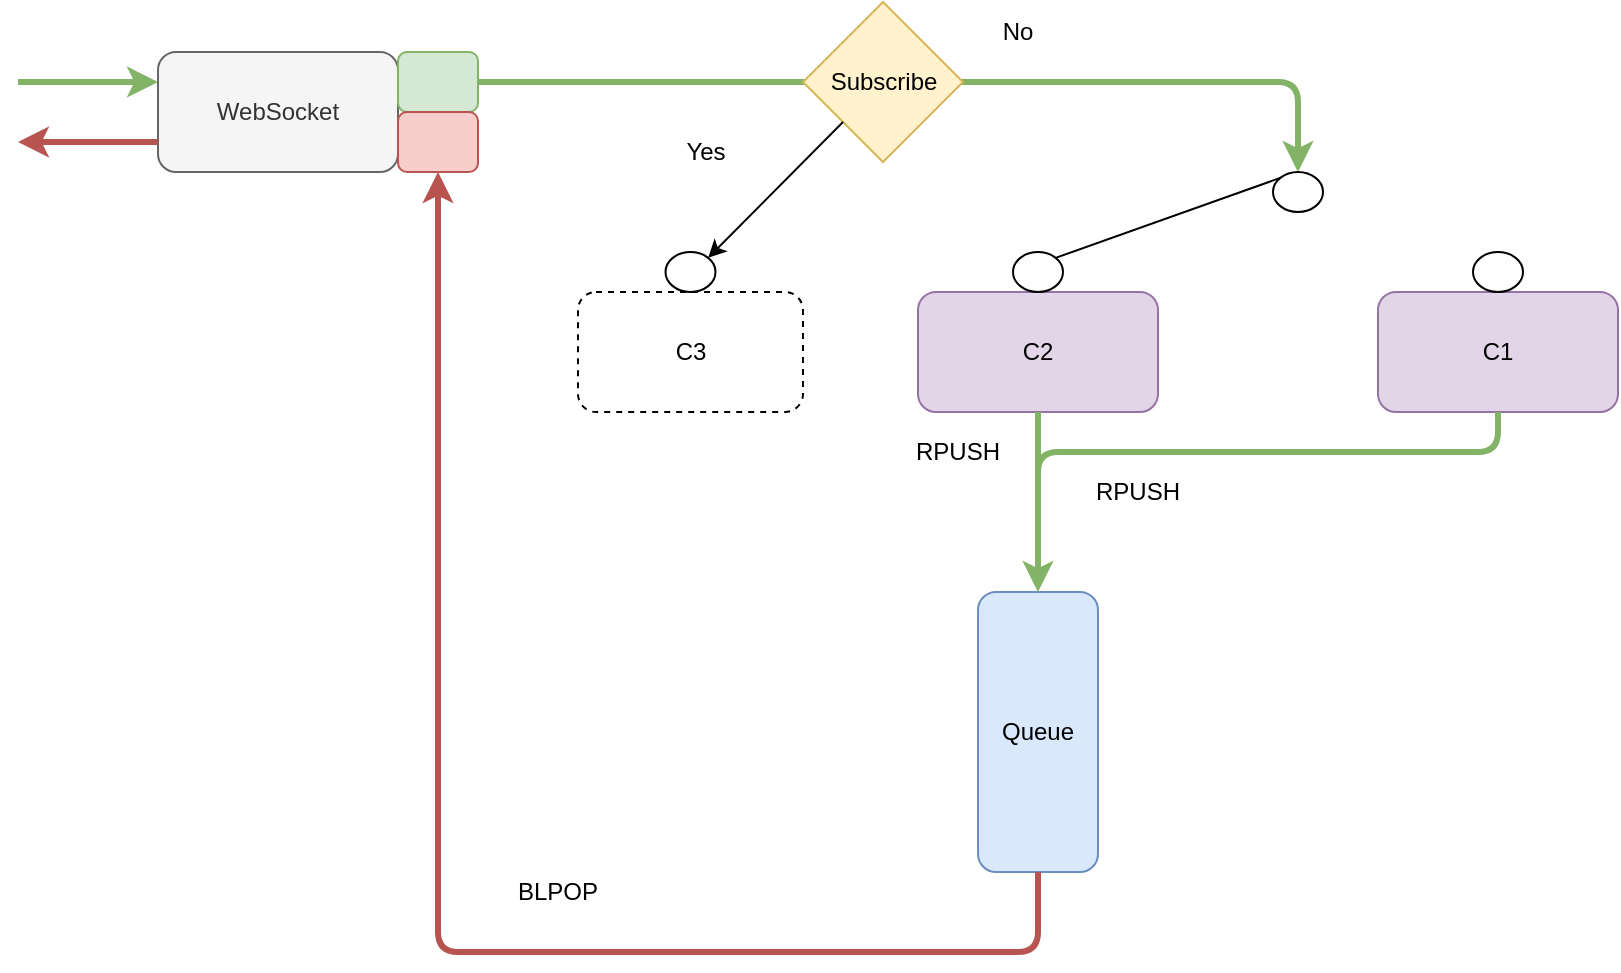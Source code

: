 <mxfile version="12.3.2" type="device" pages="1"><diagram id="XMgk4kIhu3EhqgQ5555Y" name="Page-1"><mxGraphModel dx="1072" dy="792" grid="0" gridSize="10" guides="1" tooltips="1" connect="1" arrows="1" fold="1" page="1" pageScale="1" pageWidth="850" pageHeight="1100" math="0" shadow="0"><root><mxCell id="0"/><mxCell id="1" parent="0"/><mxCell id="_y3mDy-pNQWMUzNYnoVO-1" value="WebSocket" style="rounded=1;whiteSpace=wrap;html=1;fillColor=#f5f5f5;strokeColor=#666666;fontColor=#333333;" parent="1" vertex="1"><mxGeometry x="80" y="30" width="120" height="60" as="geometry"/></mxCell><mxCell id="_y3mDy-pNQWMUzNYnoVO-2" value="C2" style="rounded=1;whiteSpace=wrap;html=1;fillColor=#e1d5e7;strokeColor=#9673a6;" parent="1" vertex="1"><mxGeometry x="460" y="150" width="120" height="60" as="geometry"/></mxCell><mxCell id="_y3mDy-pNQWMUzNYnoVO-3" value="C1" style="rounded=1;whiteSpace=wrap;html=1;fillColor=#e1d5e7;strokeColor=#9673a6;" parent="1" vertex="1"><mxGeometry x="690" y="150" width="120" height="60" as="geometry"/></mxCell><mxCell id="_y3mDy-pNQWMUzNYnoVO-4" value="Queue" style="rounded=1;whiteSpace=wrap;html=1;fillColor=#dae8fc;strokeColor=#6c8ebf;" parent="1" vertex="1"><mxGeometry x="490" y="300" width="60" height="140" as="geometry"/></mxCell><mxCell id="_y3mDy-pNQWMUzNYnoVO-5" value="" style="rounded=1;whiteSpace=wrap;html=1;fillColor=#d5e8d4;strokeColor=#82b366;" parent="1" vertex="1"><mxGeometry x="200" y="30" width="40" height="30" as="geometry"/></mxCell><mxCell id="_y3mDy-pNQWMUzNYnoVO-6" value="" style="rounded=1;whiteSpace=wrap;html=1;fillColor=#f8cecc;strokeColor=#b85450;" parent="1" vertex="1"><mxGeometry x="200" y="60" width="40" height="30" as="geometry"/></mxCell><mxCell id="_y3mDy-pNQWMUzNYnoVO-8" value="" style="edgeStyle=elbowEdgeStyle;elbow=vertical;endArrow=classic;html=1;exitX=1;exitY=0.5;exitDx=0;exitDy=0;strokeWidth=3;fillColor=#d5e8d4;strokeColor=#82b366;entryX=0.5;entryY=0;entryDx=0;entryDy=0;" parent="1" source="_y3mDy-pNQWMUzNYnoVO-5" target="_y3mDy-pNQWMUzNYnoVO-12" edge="1"><mxGeometry width="50" height="50" relative="1" as="geometry"><mxPoint x="400" y="280" as="sourcePoint"/><mxPoint x="660" y="85" as="targetPoint"/><Array as="points"><mxPoint x="650" y="45"/><mxPoint x="420" y="45"/><mxPoint x="370" y="75"/></Array></mxGeometry></mxCell><mxCell id="_y3mDy-pNQWMUzNYnoVO-9" value="" style="ellipse;whiteSpace=wrap;html=1;" parent="1" vertex="1"><mxGeometry x="507.5" y="130" width="25" height="20" as="geometry"/></mxCell><mxCell id="_y3mDy-pNQWMUzNYnoVO-10" value="" style="ellipse;whiteSpace=wrap;html=1;" parent="1" vertex="1"><mxGeometry x="737.5" y="130" width="25" height="20" as="geometry"/></mxCell><mxCell id="_y3mDy-pNQWMUzNYnoVO-11" value="" style="endArrow=none;html=1;exitX=1;exitY=0;exitDx=0;exitDy=0;entryX=0;entryY=0;entryDx=0;entryDy=0;" parent="1" source="_y3mDy-pNQWMUzNYnoVO-9" target="_y3mDy-pNQWMUzNYnoVO-12" edge="1"><mxGeometry width="50" height="50" relative="1" as="geometry"><mxPoint x="400" y="280" as="sourcePoint"/><mxPoint x="450" y="230" as="targetPoint"/></mxGeometry></mxCell><mxCell id="_y3mDy-pNQWMUzNYnoVO-12" value="" style="ellipse;whiteSpace=wrap;html=1;" parent="1" vertex="1"><mxGeometry x="637.5" y="90" width="25" height="20" as="geometry"/></mxCell><mxCell id="_y3mDy-pNQWMUzNYnoVO-13" value="" style="edgeStyle=elbowEdgeStyle;elbow=vertical;endArrow=classic;html=1;exitX=0.5;exitY=1;exitDx=0;exitDy=0;entryX=0.5;entryY=0;entryDx=0;entryDy=0;strokeWidth=3;fillColor=#d5e8d4;strokeColor=#82b366;" parent="1" source="_y3mDy-pNQWMUzNYnoVO-2" target="_y3mDy-pNQWMUzNYnoVO-4" edge="1"><mxGeometry width="50" height="50" relative="1" as="geometry"><mxPoint x="400" y="280" as="sourcePoint"/><mxPoint x="560" y="250" as="targetPoint"/><Array as="points"><mxPoint x="510" y="230"/></Array></mxGeometry></mxCell><mxCell id="_y3mDy-pNQWMUzNYnoVO-14" value="" style="edgeStyle=elbowEdgeStyle;elbow=vertical;endArrow=none;html=1;exitX=0.5;exitY=1;exitDx=0;exitDy=0;endFill=0;fillColor=#d5e8d4;strokeColor=#82b366;strokeWidth=3;" parent="1" source="_y3mDy-pNQWMUzNYnoVO-3" edge="1"><mxGeometry width="50" height="50" relative="1" as="geometry"><mxPoint x="460" y="220" as="sourcePoint"/><mxPoint x="520" y="260" as="targetPoint"/><Array as="points"><mxPoint x="620" y="230"/></Array></mxGeometry></mxCell><mxCell id="_y3mDy-pNQWMUzNYnoVO-15" value="RPUSH" style="text;html=1;strokeColor=none;fillColor=none;align=center;verticalAlign=middle;whiteSpace=wrap;rounded=0;" parent="1" vertex="1"><mxGeometry x="460" y="220" width="40" height="20" as="geometry"/></mxCell><mxCell id="_y3mDy-pNQWMUzNYnoVO-16" value="RPUSH" style="text;html=1;strokeColor=none;fillColor=none;align=center;verticalAlign=middle;whiteSpace=wrap;rounded=0;" parent="1" vertex="1"><mxGeometry x="550" y="240" width="40" height="20" as="geometry"/></mxCell><mxCell id="_y3mDy-pNQWMUzNYnoVO-18" value="C3" style="rounded=1;whiteSpace=wrap;html=1;dashed=1;" parent="1" vertex="1"><mxGeometry x="290" y="150" width="112.5" height="60" as="geometry"/></mxCell><mxCell id="_y3mDy-pNQWMUzNYnoVO-19" value="" style="ellipse;whiteSpace=wrap;html=1;" parent="1" vertex="1"><mxGeometry x="333.75" y="130" width="25" height="20" as="geometry"/></mxCell><mxCell id="_y3mDy-pNQWMUzNYnoVO-21" value="" style="edgeStyle=elbowEdgeStyle;elbow=vertical;endArrow=classic;html=1;exitX=0.5;exitY=1;exitDx=0;exitDy=0;entryX=0.5;entryY=1;entryDx=0;entryDy=0;fillColor=#f8cecc;strokeColor=#b85450;strokeWidth=3;" parent="1" source="_y3mDy-pNQWMUzNYnoVO-4" target="_y3mDy-pNQWMUzNYnoVO-6" edge="1"><mxGeometry width="50" height="50" relative="1" as="geometry"><mxPoint x="400" y="280" as="sourcePoint"/><mxPoint x="450" y="230" as="targetPoint"/><Array as="points"><mxPoint x="480" y="480"/></Array></mxGeometry></mxCell><mxCell id="_y3mDy-pNQWMUzNYnoVO-22" value="BLPOP" style="text;html=1;strokeColor=none;fillColor=none;align=center;verticalAlign=middle;whiteSpace=wrap;rounded=0;dashed=1;" parent="1" vertex="1"><mxGeometry x="260" y="440" width="40" height="20" as="geometry"/></mxCell><mxCell id="_y3mDy-pNQWMUzNYnoVO-23" value="" style="endArrow=classic;html=1;entryX=0;entryY=0.25;entryDx=0;entryDy=0;fillColor=#d5e8d4;strokeColor=#82b366;strokeWidth=3;" parent="1" target="_y3mDy-pNQWMUzNYnoVO-1" edge="1"><mxGeometry width="50" height="50" relative="1" as="geometry"><mxPoint x="10" y="45" as="sourcePoint"/><mxPoint x="450" y="230" as="targetPoint"/></mxGeometry></mxCell><mxCell id="_y3mDy-pNQWMUzNYnoVO-24" value="" style="endArrow=classic;html=1;fillColor=#f8cecc;strokeColor=#b85450;strokeWidth=3;exitX=0;exitY=0.75;exitDx=0;exitDy=0;" parent="1" source="_y3mDy-pNQWMUzNYnoVO-1" edge="1"><mxGeometry width="50" height="50" relative="1" as="geometry"><mxPoint x="20" y="55" as="sourcePoint"/><mxPoint x="10" y="75" as="targetPoint"/></mxGeometry></mxCell><mxCell id="_y3mDy-pNQWMUzNYnoVO-25" value="Subscribe" style="rhombus;whiteSpace=wrap;html=1;fillColor=#fff2cc;strokeColor=#d6b656;" parent="1" vertex="1"><mxGeometry x="402.5" y="5" width="80" height="80" as="geometry"/></mxCell><mxCell id="_y3mDy-pNQWMUzNYnoVO-26" value="" style="endArrow=classic;html=1;strokeWidth=1;exitX=0;exitY=1;exitDx=0;exitDy=0;entryX=1;entryY=0;entryDx=0;entryDy=0;" parent="1" source="_y3mDy-pNQWMUzNYnoVO-25" target="_y3mDy-pNQWMUzNYnoVO-19" edge="1"><mxGeometry width="50" height="50" relative="1" as="geometry"><mxPoint x="400" y="280" as="sourcePoint"/><mxPoint x="450" y="230" as="targetPoint"/></mxGeometry></mxCell><mxCell id="_y3mDy-pNQWMUzNYnoVO-28" value="Yes" style="text;html=1;strokeColor=none;fillColor=none;align=center;verticalAlign=middle;whiteSpace=wrap;rounded=0;dashed=1;" parent="1" vertex="1"><mxGeometry x="333.75" y="70" width="40" height="20" as="geometry"/></mxCell><mxCell id="_y3mDy-pNQWMUzNYnoVO-29" value="No" style="text;html=1;strokeColor=none;fillColor=none;align=center;verticalAlign=middle;whiteSpace=wrap;rounded=0;dashed=1;" parent="1" vertex="1"><mxGeometry x="490" y="10" width="40" height="20" as="geometry"/></mxCell></root></mxGraphModel></diagram></mxfile>